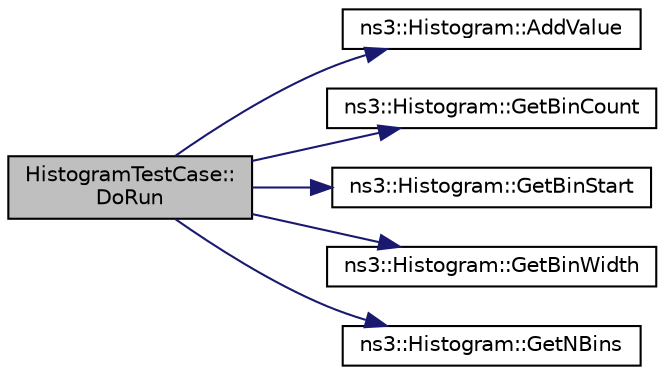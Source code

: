 digraph "HistogramTestCase::DoRun"
{
 // LATEX_PDF_SIZE
  edge [fontname="Helvetica",fontsize="10",labelfontname="Helvetica",labelfontsize="10"];
  node [fontname="Helvetica",fontsize="10",shape=record];
  rankdir="LR";
  Node1 [label="HistogramTestCase::\lDoRun",height=0.2,width=0.4,color="black", fillcolor="grey75", style="filled", fontcolor="black",tooltip="Implementation to actually run this TestCase."];
  Node1 -> Node2 [color="midnightblue",fontsize="10",style="solid",fontname="Helvetica"];
  Node2 [label="ns3::Histogram::AddValue",height=0.2,width=0.4,color="black", fillcolor="white", style="filled",URL="$classns3_1_1_histogram.html#a918f0b67189617814abf42fd59e34de4",tooltip="Add a value to the histogram."];
  Node1 -> Node3 [color="midnightblue",fontsize="10",style="solid",fontname="Helvetica"];
  Node3 [label="ns3::Histogram::GetBinCount",height=0.2,width=0.4,color="black", fillcolor="white", style="filled",URL="$classns3_1_1_histogram.html#a176ac6caa17e6eeec25e4f9f80de14d1",tooltip="Get the number of data added to the bin."];
  Node1 -> Node4 [color="midnightblue",fontsize="10",style="solid",fontname="Helvetica"];
  Node4 [label="ns3::Histogram::GetBinStart",height=0.2,width=0.4,color="black", fillcolor="white", style="filled",URL="$classns3_1_1_histogram.html#aa3ae3b4a7ee87cc598d54cdc33e55ee8",tooltip="Returns the bin start, i.e., index*binWidth."];
  Node1 -> Node5 [color="midnightblue",fontsize="10",style="solid",fontname="Helvetica"];
  Node5 [label="ns3::Histogram::GetBinWidth",height=0.2,width=0.4,color="black", fillcolor="white", style="filled",URL="$classns3_1_1_histogram.html#a3ef3cce2d503449021c38b41d898aaeb",tooltip="Returns the bin width."];
  Node1 -> Node6 [color="midnightblue",fontsize="10",style="solid",fontname="Helvetica"];
  Node6 [label="ns3::Histogram::GetNBins",height=0.2,width=0.4,color="black", fillcolor="white", style="filled",URL="$classns3_1_1_histogram.html#a7c30ae034a2f7f8bbb51581720c374d2",tooltip="Returns the number of bins in the histogram."];
}
